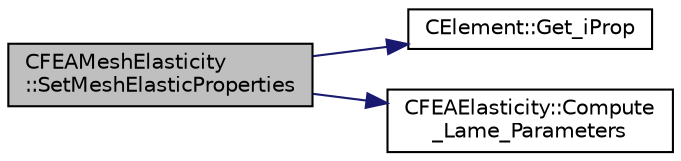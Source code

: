digraph "CFEAMeshElasticity::SetMeshElasticProperties"
{
  edge [fontname="Helvetica",fontsize="10",labelfontname="Helvetica",labelfontsize="10"];
  node [fontname="Helvetica",fontsize="10",shape=record];
  rankdir="LR";
  Node11 [label="CFEAMeshElasticity\l::SetMeshElasticProperties",height=0.2,width=0.4,color="black", fillcolor="grey75", style="filled", fontcolor="black"];
  Node11 -> Node12 [color="midnightblue",fontsize="10",style="solid",fontname="Helvetica"];
  Node12 [label="CElement::Get_iProp",height=0.2,width=0.4,color="black", fillcolor="white", style="filled",URL="$class_c_element.html#a316ca4ad94c25db42cca8a9c4d187fdc",tooltip="Return the value of the identifier for the Element Property. "];
  Node11 -> Node13 [color="midnightblue",fontsize="10",style="solid",fontname="Helvetica"];
  Node13 [label="CFEAElasticity::Compute\l_Lame_Parameters",height=0.2,width=0.4,color="black", fillcolor="white", style="filled",URL="$class_c_f_e_a_elasticity.html#a3c8b0dc963f5cdfc3330f4349e267184",tooltip="Update the Lame parameters (required in AD to account for all dependencies). "];
}
